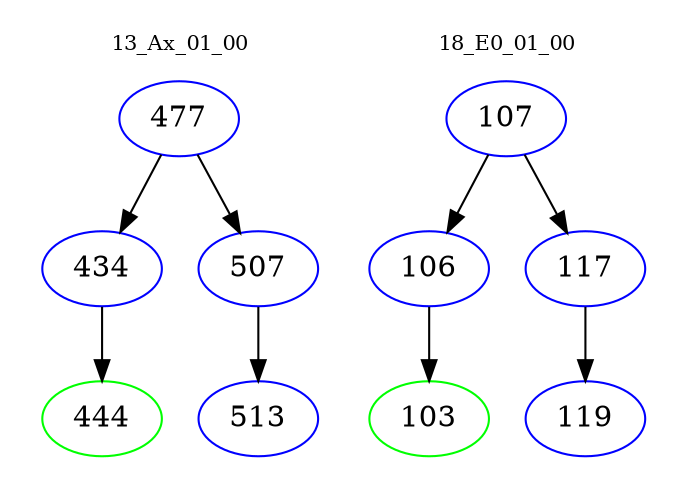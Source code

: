 digraph{
subgraph cluster_0 {
color = white
label = "13_Ax_01_00";
fontsize=10;
T0_477 [label="477", color="blue"]
T0_477 -> T0_434 [color="black"]
T0_434 [label="434", color="blue"]
T0_434 -> T0_444 [color="black"]
T0_444 [label="444", color="green"]
T0_477 -> T0_507 [color="black"]
T0_507 [label="507", color="blue"]
T0_507 -> T0_513 [color="black"]
T0_513 [label="513", color="blue"]
}
subgraph cluster_1 {
color = white
label = "18_E0_01_00";
fontsize=10;
T1_107 [label="107", color="blue"]
T1_107 -> T1_106 [color="black"]
T1_106 [label="106", color="blue"]
T1_106 -> T1_103 [color="black"]
T1_103 [label="103", color="green"]
T1_107 -> T1_117 [color="black"]
T1_117 [label="117", color="blue"]
T1_117 -> T1_119 [color="black"]
T1_119 [label="119", color="blue"]
}
}
